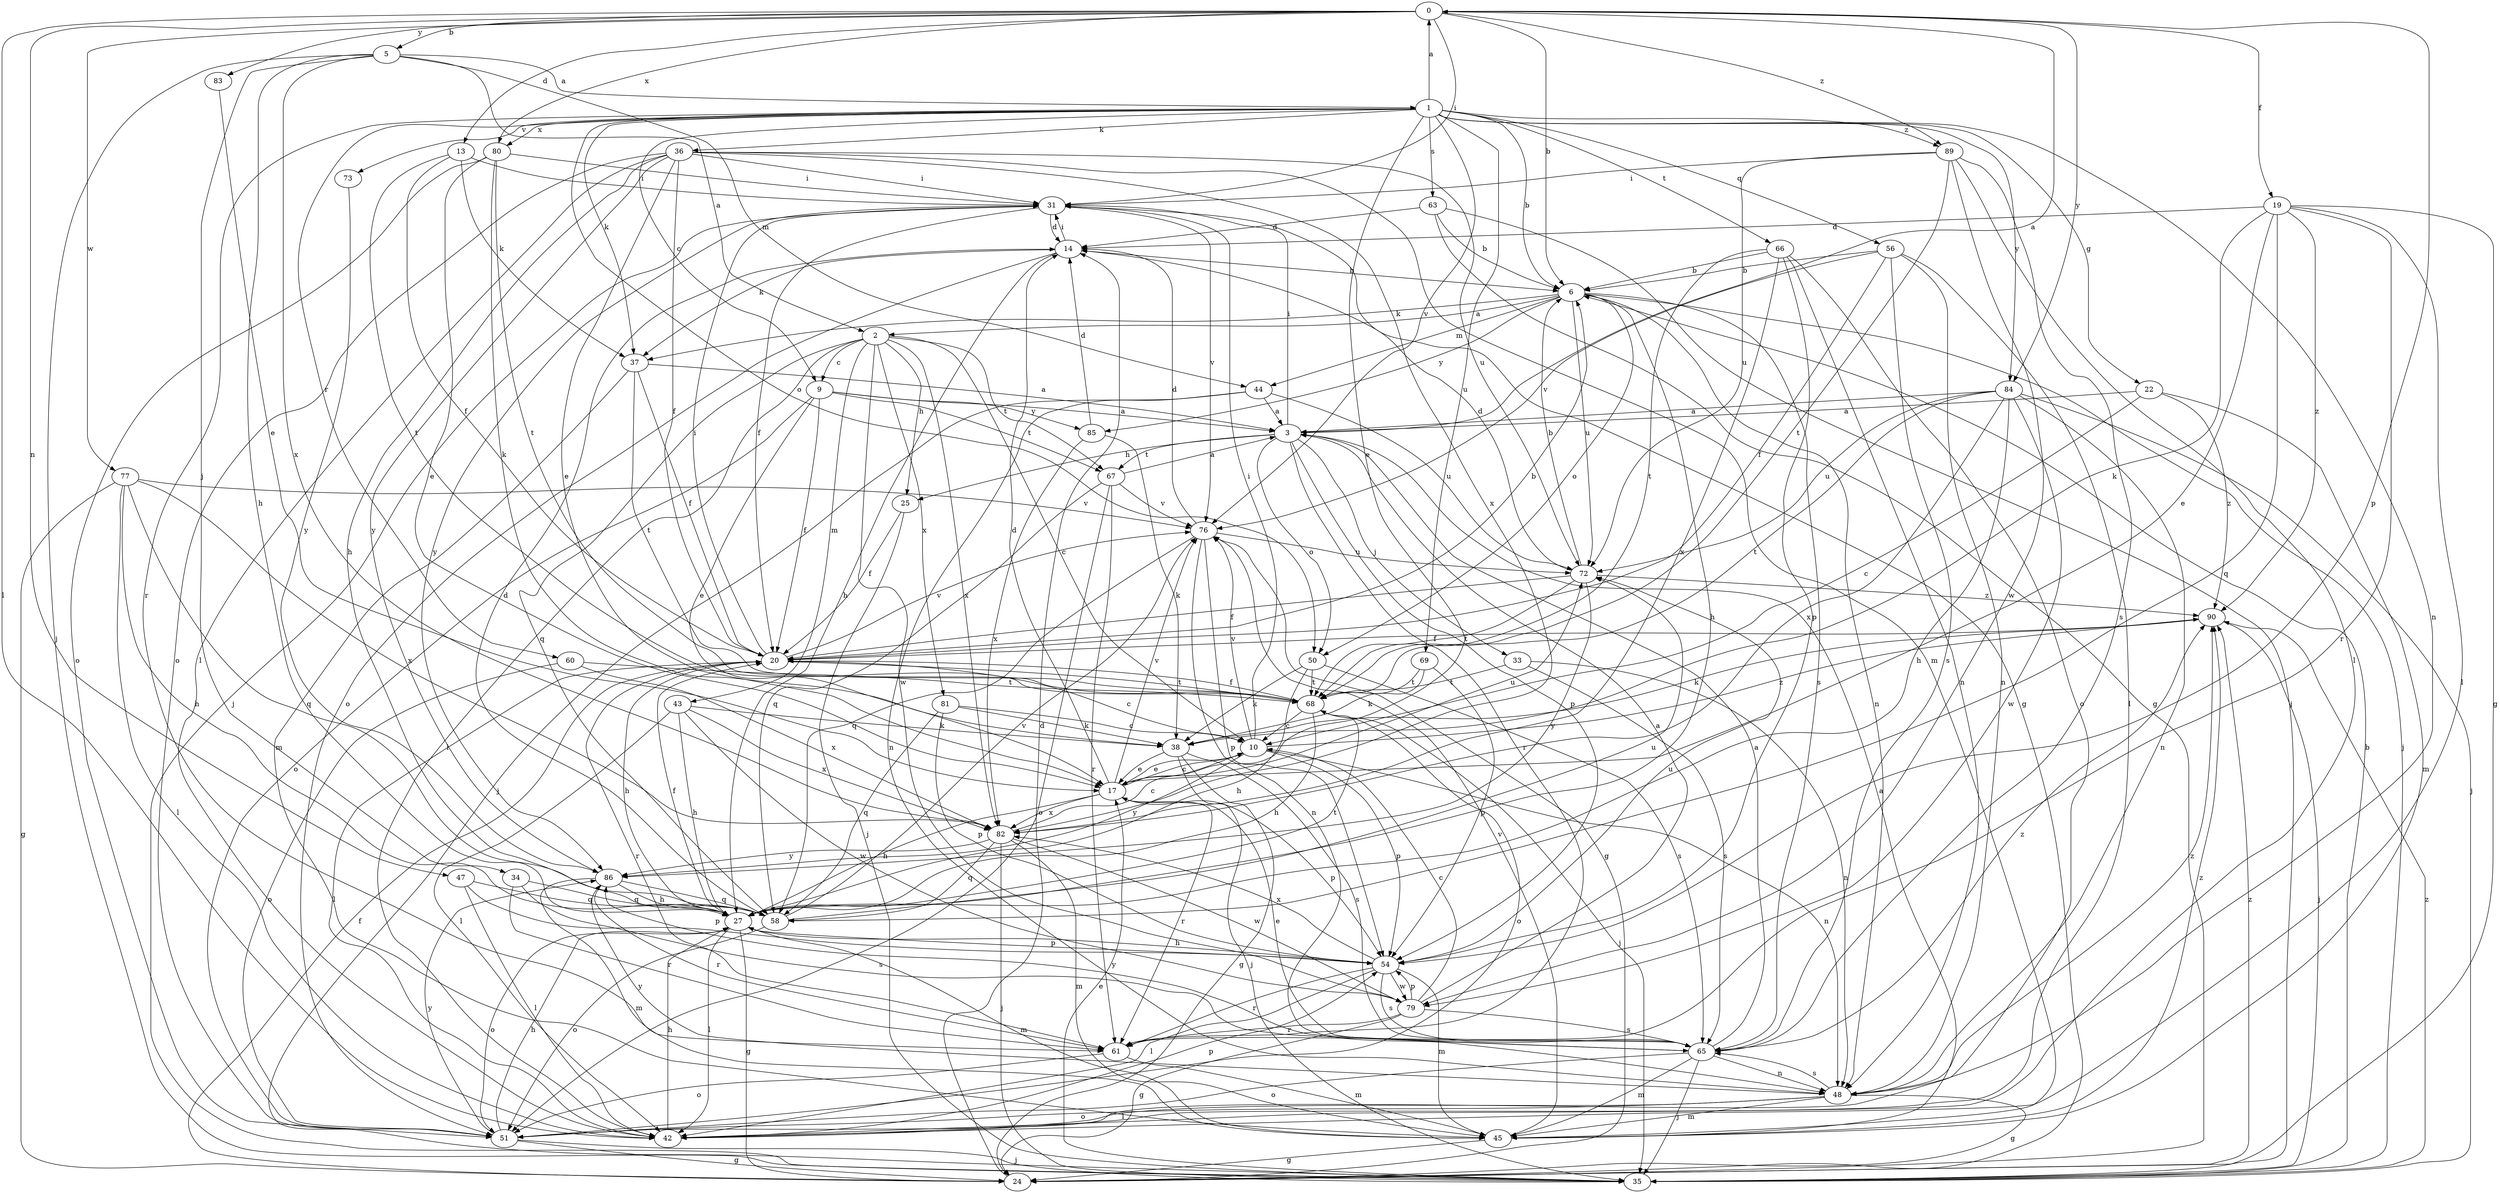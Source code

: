 strict digraph  {
0;
1;
2;
3;
5;
6;
9;
10;
13;
14;
17;
19;
20;
22;
24;
25;
27;
31;
33;
34;
35;
36;
37;
38;
42;
43;
44;
45;
47;
48;
50;
51;
54;
56;
58;
60;
61;
63;
65;
66;
67;
68;
69;
72;
73;
76;
77;
79;
80;
81;
82;
83;
84;
85;
86;
89;
90;
0 -> 5  [label=b];
0 -> 6  [label=b];
0 -> 13  [label=d];
0 -> 19  [label=f];
0 -> 31  [label=i];
0 -> 42  [label=l];
0 -> 47  [label=n];
0 -> 54  [label=p];
0 -> 77  [label=w];
0 -> 80  [label=x];
0 -> 83  [label=y];
0 -> 84  [label=y];
0 -> 89  [label=z];
1 -> 0  [label=a];
1 -> 6  [label=b];
1 -> 9  [label=c];
1 -> 17  [label=e];
1 -> 22  [label=g];
1 -> 36  [label=k];
1 -> 37  [label=k];
1 -> 48  [label=n];
1 -> 50  [label=o];
1 -> 56  [label=q];
1 -> 60  [label=r];
1 -> 61  [label=r];
1 -> 63  [label=s];
1 -> 66  [label=t];
1 -> 69  [label=u];
1 -> 73  [label=v];
1 -> 76  [label=v];
1 -> 80  [label=x];
1 -> 84  [label=y];
1 -> 89  [label=z];
2 -> 9  [label=c];
2 -> 10  [label=c];
2 -> 25  [label=h];
2 -> 42  [label=l];
2 -> 43  [label=m];
2 -> 58  [label=q];
2 -> 67  [label=t];
2 -> 79  [label=w];
2 -> 81  [label=x];
2 -> 82  [label=x];
3 -> 0  [label=a];
3 -> 25  [label=h];
3 -> 31  [label=i];
3 -> 33  [label=j];
3 -> 50  [label=o];
3 -> 54  [label=p];
3 -> 61  [label=r];
3 -> 67  [label=t];
5 -> 1  [label=a];
5 -> 2  [label=a];
5 -> 27  [label=h];
5 -> 34  [label=j];
5 -> 35  [label=j];
5 -> 44  [label=m];
5 -> 82  [label=x];
6 -> 2  [label=a];
6 -> 27  [label=h];
6 -> 35  [label=j];
6 -> 37  [label=k];
6 -> 44  [label=m];
6 -> 48  [label=n];
6 -> 50  [label=o];
6 -> 65  [label=s];
6 -> 72  [label=u];
6 -> 85  [label=y];
9 -> 3  [label=a];
9 -> 17  [label=e];
9 -> 20  [label=f];
9 -> 51  [label=o];
9 -> 67  [label=t];
9 -> 85  [label=y];
10 -> 17  [label=e];
10 -> 31  [label=i];
10 -> 48  [label=n];
10 -> 54  [label=p];
10 -> 76  [label=v];
10 -> 86  [label=y];
10 -> 90  [label=z];
13 -> 20  [label=f];
13 -> 31  [label=i];
13 -> 37  [label=k];
13 -> 68  [label=t];
14 -> 6  [label=b];
14 -> 27  [label=h];
14 -> 31  [label=i];
14 -> 37  [label=k];
14 -> 51  [label=o];
17 -> 10  [label=c];
17 -> 14  [label=d];
17 -> 27  [label=h];
17 -> 54  [label=p];
17 -> 61  [label=r];
17 -> 72  [label=u];
17 -> 76  [label=v];
17 -> 82  [label=x];
19 -> 14  [label=d];
19 -> 17  [label=e];
19 -> 24  [label=g];
19 -> 38  [label=k];
19 -> 42  [label=l];
19 -> 58  [label=q];
19 -> 61  [label=r];
19 -> 90  [label=z];
20 -> 6  [label=b];
20 -> 10  [label=c];
20 -> 27  [label=h];
20 -> 31  [label=i];
20 -> 42  [label=l];
20 -> 61  [label=r];
20 -> 68  [label=t];
20 -> 76  [label=v];
22 -> 3  [label=a];
22 -> 10  [label=c];
22 -> 45  [label=m];
22 -> 90  [label=z];
24 -> 14  [label=d];
24 -> 20  [label=f];
24 -> 90  [label=z];
25 -> 20  [label=f];
25 -> 35  [label=j];
27 -> 20  [label=f];
27 -> 24  [label=g];
27 -> 42  [label=l];
27 -> 45  [label=m];
27 -> 51  [label=o];
27 -> 54  [label=p];
27 -> 68  [label=t];
31 -> 14  [label=d];
31 -> 20  [label=f];
31 -> 24  [label=g];
31 -> 35  [label=j];
31 -> 76  [label=v];
31 -> 86  [label=y];
33 -> 48  [label=n];
33 -> 65  [label=s];
33 -> 68  [label=t];
34 -> 58  [label=q];
34 -> 61  [label=r];
34 -> 65  [label=s];
35 -> 6  [label=b];
35 -> 17  [label=e];
35 -> 90  [label=z];
36 -> 17  [label=e];
36 -> 20  [label=f];
36 -> 27  [label=h];
36 -> 31  [label=i];
36 -> 42  [label=l];
36 -> 45  [label=m];
36 -> 51  [label=o];
36 -> 72  [label=u];
36 -> 82  [label=x];
36 -> 86  [label=y];
37 -> 3  [label=a];
37 -> 20  [label=f];
37 -> 45  [label=m];
37 -> 68  [label=t];
38 -> 17  [label=e];
38 -> 24  [label=g];
38 -> 35  [label=j];
38 -> 65  [label=s];
42 -> 27  [label=h];
42 -> 54  [label=p];
43 -> 27  [label=h];
43 -> 38  [label=k];
43 -> 42  [label=l];
43 -> 79  [label=w];
43 -> 82  [label=x];
44 -> 3  [label=a];
44 -> 35  [label=j];
44 -> 48  [label=n];
44 -> 72  [label=u];
45 -> 3  [label=a];
45 -> 24  [label=g];
45 -> 76  [label=v];
45 -> 90  [label=z];
47 -> 42  [label=l];
47 -> 54  [label=p];
47 -> 58  [label=q];
48 -> 24  [label=g];
48 -> 42  [label=l];
48 -> 45  [label=m];
48 -> 51  [label=o];
48 -> 65  [label=s];
48 -> 86  [label=y];
48 -> 90  [label=z];
50 -> 27  [label=h];
50 -> 38  [label=k];
50 -> 65  [label=s];
50 -> 68  [label=t];
51 -> 24  [label=g];
51 -> 27  [label=h];
51 -> 35  [label=j];
51 -> 86  [label=y];
54 -> 27  [label=h];
54 -> 42  [label=l];
54 -> 45  [label=m];
54 -> 61  [label=r];
54 -> 65  [label=s];
54 -> 72  [label=u];
54 -> 79  [label=w];
54 -> 82  [label=x];
56 -> 6  [label=b];
56 -> 20  [label=f];
56 -> 42  [label=l];
56 -> 48  [label=n];
56 -> 65  [label=s];
56 -> 76  [label=v];
58 -> 14  [label=d];
58 -> 51  [label=o];
58 -> 72  [label=u];
58 -> 76  [label=v];
60 -> 51  [label=o];
60 -> 68  [label=t];
60 -> 82  [label=x];
61 -> 45  [label=m];
61 -> 51  [label=o];
63 -> 6  [label=b];
63 -> 14  [label=d];
63 -> 24  [label=g];
63 -> 35  [label=j];
65 -> 3  [label=a];
65 -> 17  [label=e];
65 -> 35  [label=j];
65 -> 45  [label=m];
65 -> 48  [label=n];
65 -> 51  [label=o];
65 -> 86  [label=y];
65 -> 90  [label=z];
66 -> 6  [label=b];
66 -> 48  [label=n];
66 -> 51  [label=o];
66 -> 54  [label=p];
66 -> 68  [label=t];
66 -> 82  [label=x];
67 -> 3  [label=a];
67 -> 51  [label=o];
67 -> 58  [label=q];
67 -> 61  [label=r];
67 -> 76  [label=v];
68 -> 10  [label=c];
68 -> 20  [label=f];
68 -> 27  [label=h];
68 -> 35  [label=j];
68 -> 51  [label=o];
69 -> 38  [label=k];
69 -> 54  [label=p];
69 -> 68  [label=t];
72 -> 6  [label=b];
72 -> 14  [label=d];
72 -> 20  [label=f];
72 -> 68  [label=t];
72 -> 86  [label=y];
72 -> 90  [label=z];
73 -> 86  [label=y];
76 -> 14  [label=d];
76 -> 24  [label=g];
76 -> 48  [label=n];
76 -> 54  [label=p];
76 -> 58  [label=q];
76 -> 72  [label=u];
77 -> 24  [label=g];
77 -> 27  [label=h];
77 -> 42  [label=l];
77 -> 58  [label=q];
77 -> 76  [label=v];
77 -> 82  [label=x];
79 -> 3  [label=a];
79 -> 10  [label=c];
79 -> 24  [label=g];
79 -> 54  [label=p];
79 -> 61  [label=r];
79 -> 65  [label=s];
80 -> 17  [label=e];
80 -> 31  [label=i];
80 -> 38  [label=k];
80 -> 51  [label=o];
80 -> 68  [label=t];
81 -> 10  [label=c];
81 -> 38  [label=k];
81 -> 54  [label=p];
81 -> 58  [label=q];
82 -> 10  [label=c];
82 -> 35  [label=j];
82 -> 45  [label=m];
82 -> 58  [label=q];
82 -> 79  [label=w];
82 -> 86  [label=y];
83 -> 17  [label=e];
84 -> 3  [label=a];
84 -> 27  [label=h];
84 -> 35  [label=j];
84 -> 48  [label=n];
84 -> 68  [label=t];
84 -> 72  [label=u];
84 -> 79  [label=w];
84 -> 82  [label=x];
85 -> 14  [label=d];
85 -> 38  [label=k];
85 -> 82  [label=x];
86 -> 27  [label=h];
86 -> 45  [label=m];
86 -> 58  [label=q];
86 -> 61  [label=r];
89 -> 31  [label=i];
89 -> 42  [label=l];
89 -> 65  [label=s];
89 -> 68  [label=t];
89 -> 72  [label=u];
89 -> 79  [label=w];
90 -> 20  [label=f];
90 -> 35  [label=j];
90 -> 38  [label=k];
}
